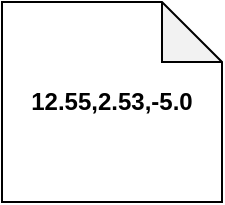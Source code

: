 <mxfile version="13.5.1" type="device"><diagram id="BC-cPcobTYZCBg8zDPNN" name="Page-1"><mxGraphModel dx="1086" dy="806" grid="1" gridSize="10" guides="1" tooltips="1" connect="1" arrows="1" fold="1" page="1" pageScale="1" pageWidth="850" pageHeight="1100" math="0" shadow="0"><root><mxCell id="0"/><mxCell id="1" parent="0"/><mxCell id="om-uYDpD1eJq-Ipa-nOX-1" value="&lt;b&gt;12.55,2.53,-5.0&lt;/b&gt;" style="shape=note;whiteSpace=wrap;html=1;backgroundOutline=1;darkOpacity=0.05;" parent="1" vertex="1"><mxGeometry x="370" y="240" width="110" height="100" as="geometry"/></mxCell></root></mxGraphModel></diagram></mxfile>
